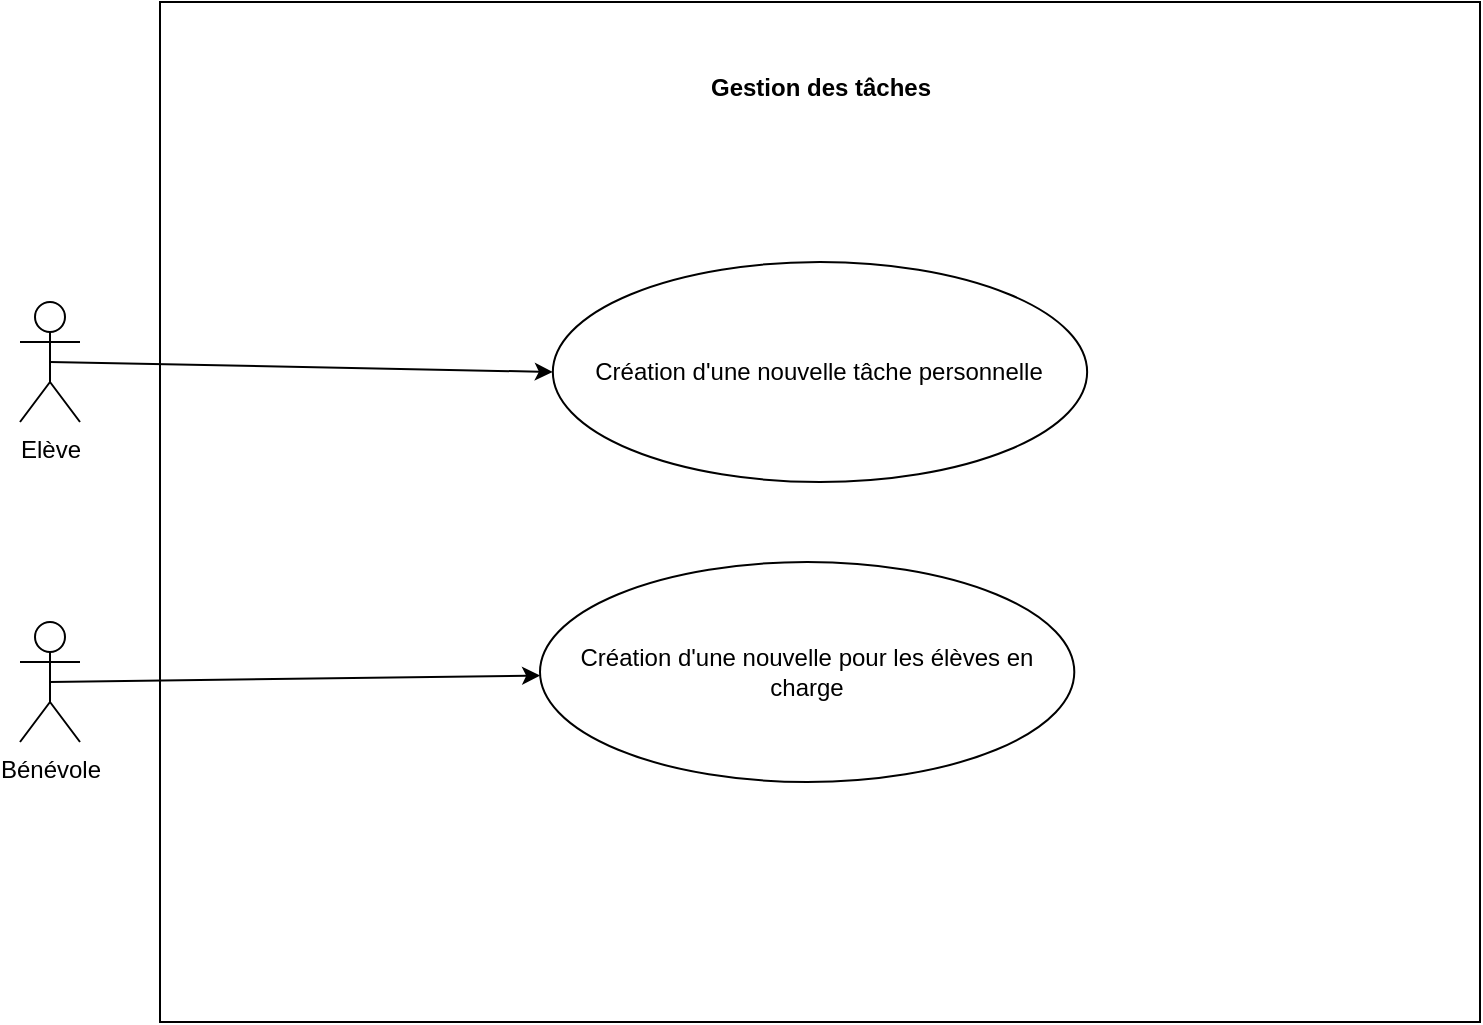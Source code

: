 <mxfile version="21.6.5" type="device">
  <diagram name="Page-1" id="mQgvqP_B-0fi5qZbxUTK">
    <mxGraphModel dx="3180" dy="3199" grid="1" gridSize="10" guides="1" tooltips="1" connect="1" arrows="1" fold="1" page="1" pageScale="1" pageWidth="827" pageHeight="1169" math="0" shadow="0">
      <root>
        <mxCell id="0" />
        <mxCell id="1" parent="0" />
        <mxCell id="pdynEuTbUN3bziA-fhCv-1" value="" style="rounded=0;whiteSpace=wrap;html=1;" parent="1" vertex="1">
          <mxGeometry x="140" y="-30" width="660" height="510" as="geometry" />
        </mxCell>
        <mxCell id="pdynEuTbUN3bziA-fhCv-2" value="Gestion des tâches" style="text;align=center;fontStyle=1;verticalAlign=middle;spacingLeft=3;spacingRight=3;strokeColor=none;rotatable=0;points=[[0,0.5],[1,0.5]];portConstraint=eastwest;html=1;" parent="1" vertex="1">
          <mxGeometry x="430" width="80" height="26" as="geometry" />
        </mxCell>
        <mxCell id="_FYAPubC0uv6Thobsafv-1" style="rounded=0;orthogonalLoop=1;jettySize=auto;html=1;exitX=0.5;exitY=0.5;exitDx=0;exitDy=0;exitPerimeter=0;entryX=0;entryY=0.5;entryDx=0;entryDy=0;" edge="1" parent="1" source="pdynEuTbUN3bziA-fhCv-4" target="pdynEuTbUN3bziA-fhCv-15">
          <mxGeometry relative="1" as="geometry" />
        </mxCell>
        <mxCell id="pdynEuTbUN3bziA-fhCv-4" value="Elève" style="shape=umlActor;verticalLabelPosition=bottom;verticalAlign=top;html=1;" parent="1" vertex="1">
          <mxGeometry x="70" y="120" width="30" height="60" as="geometry" />
        </mxCell>
        <mxCell id="_FYAPubC0uv6Thobsafv-4" style="rounded=0;orthogonalLoop=1;jettySize=auto;html=1;exitX=0.5;exitY=0.5;exitDx=0;exitDy=0;exitPerimeter=0;" edge="1" parent="1" source="pdynEuTbUN3bziA-fhCv-5" target="_FYAPubC0uv6Thobsafv-2">
          <mxGeometry relative="1" as="geometry" />
        </mxCell>
        <mxCell id="pdynEuTbUN3bziA-fhCv-5" value="Bénévole" style="shape=umlActor;verticalLabelPosition=bottom;verticalAlign=top;html=1;" parent="1" vertex="1">
          <mxGeometry x="70" y="280" width="30" height="60" as="geometry" />
        </mxCell>
        <mxCell id="pdynEuTbUN3bziA-fhCv-15" value="Création d&#39;une nouvelle tâche personnelle" style="ellipse;html=1;whiteSpace=wrap;" parent="1" vertex="1">
          <mxGeometry x="336.42" y="100" width="267.15" height="110" as="geometry" />
        </mxCell>
        <mxCell id="_FYAPubC0uv6Thobsafv-2" value="Création d&#39;une nouvelle pour les élèves en charge" style="ellipse;html=1;whiteSpace=wrap;" vertex="1" parent="1">
          <mxGeometry x="330" y="250" width="267.15" height="110" as="geometry" />
        </mxCell>
      </root>
    </mxGraphModel>
  </diagram>
</mxfile>
